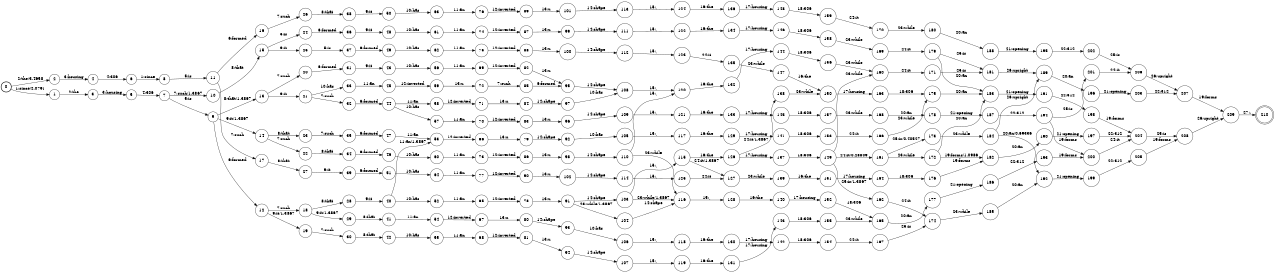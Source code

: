 digraph FST {
rankdir = LR;
size = "8.5,11";
label = "";
center = 1;
orientation = Portrait;
ranksep = "0.4";
nodesep = "0.25";
0 [label = "0", shape = circle, style = bold, fontsize = 14]
	0 -> 1 [label = "1:since/2.0791", fontsize = 14];
	0 -> 2 [label = "2:the/3.4658", fontsize = 14];
1 [label = "1", shape = circle, style = solid, fontsize = 14]
	1 -> 3 [label = "2:the", fontsize = 14];
2 [label = "2", shape = circle, style = solid, fontsize = 14]
	2 -> 4 [label = "3:housing", fontsize = 14];
3 [label = "3", shape = circle, style = solid, fontsize = 14]
	3 -> 5 [label = "3:housing", fontsize = 14];
4 [label = "4", shape = circle, style = solid, fontsize = 14]
	4 -> 6 [label = "4:306", fontsize = 14];
5 [label = "5", shape = circle, style = solid, fontsize = 14]
	5 -> 7 [label = "4:306", fontsize = 14];
6 [label = "6", shape = circle, style = solid, fontsize = 14]
	6 -> 8 [label = "1:since", fontsize = 14];
7 [label = "7", shape = circle, style = solid, fontsize = 14]
	7 -> 9 [label = "5:is", fontsize = 14];
	7 -> 10 [label = "7:such/1.3867", fontsize = 14];
8 [label = "8", shape = circle, style = solid, fontsize = 14]
	8 -> 11 [label = "5:is", fontsize = 14];
9 [label = "9", shape = circle, style = solid, fontsize = 14]
	9 -> 12 [label = "6:formed", fontsize = 14];
	9 -> 13 [label = "8:that/1.3867", fontsize = 14];
	9 -> 14 [label = "9:it/1.3867", fontsize = 14];
10 [label = "10", shape = circle, style = solid, fontsize = 14]
	10 -> 15 [label = "8:that", fontsize = 14];
11 [label = "11", shape = circle, style = solid, fontsize = 14]
	11 -> 16 [label = "6:formed", fontsize = 14];
	11 -> 17 [label = "7:such", fontsize = 14];
12 [label = "12", shape = circle, style = solid, fontsize = 14]
	12 -> 18 [label = "7:such", fontsize = 14];
	12 -> 19 [label = "9:it/1.3867", fontsize = 14];
13 [label = "13", shape = circle, style = solid, fontsize = 14]
	13 -> 20 [label = "7:such", fontsize = 14];
	13 -> 21 [label = "9:it", fontsize = 14];
14 [label = "14", shape = circle, style = solid, fontsize = 14]
	14 -> 22 [label = "7:such", fontsize = 14];
	14 -> 23 [label = "8:that", fontsize = 14];
15 [label = "15", shape = circle, style = solid, fontsize = 14]
	15 -> 24 [label = "5:is", fontsize = 14];
	15 -> 25 [label = "9:it", fontsize = 14];
16 [label = "16", shape = circle, style = solid, fontsize = 14]
	16 -> 26 [label = "7:such", fontsize = 14];
17 [label = "17", shape = circle, style = solid, fontsize = 14]
	17 -> 27 [label = "8:that", fontsize = 14];
18 [label = "18", shape = circle, style = solid, fontsize = 14]
	18 -> 28 [label = "8:that", fontsize = 14];
	18 -> 29 [label = "9:it/1.3867", fontsize = 14];
19 [label = "19", shape = circle, style = solid, fontsize = 14]
	19 -> 30 [label = "7:such", fontsize = 14];
20 [label = "20", shape = circle, style = solid, fontsize = 14]
	20 -> 31 [label = "6:formed", fontsize = 14];
21 [label = "21", shape = circle, style = solid, fontsize = 14]
	21 -> 32 [label = "7:such", fontsize = 14];
	21 -> 33 [label = "10:has", fontsize = 14];
22 [label = "22", shape = circle, style = solid, fontsize = 14]
	22 -> 34 [label = "8:that", fontsize = 14];
23 [label = "23", shape = circle, style = solid, fontsize = 14]
	23 -> 35 [label = "7:such", fontsize = 14];
24 [label = "24", shape = circle, style = solid, fontsize = 14]
	24 -> 36 [label = "6:formed", fontsize = 14];
25 [label = "25", shape = circle, style = solid, fontsize = 14]
	25 -> 37 [label = "5:is", fontsize = 14];
26 [label = "26", shape = circle, style = solid, fontsize = 14]
	26 -> 38 [label = "8:that", fontsize = 14];
27 [label = "27", shape = circle, style = solid, fontsize = 14]
	27 -> 39 [label = "9:it", fontsize = 14];
28 [label = "28", shape = circle, style = solid, fontsize = 14]
	28 -> 40 [label = "9:it", fontsize = 14];
29 [label = "29", shape = circle, style = solid, fontsize = 14]
	29 -> 41 [label = "8:that", fontsize = 14];
30 [label = "30", shape = circle, style = solid, fontsize = 14]
	30 -> 42 [label = "8:that", fontsize = 14];
31 [label = "31", shape = circle, style = solid, fontsize = 14]
	31 -> 43 [label = "9:it", fontsize = 14];
32 [label = "32", shape = circle, style = solid, fontsize = 14]
	32 -> 44 [label = "6:formed", fontsize = 14];
33 [label = "33", shape = circle, style = solid, fontsize = 14]
	33 -> 45 [label = "11:an", fontsize = 14];
34 [label = "34", shape = circle, style = solid, fontsize = 14]
	34 -> 46 [label = "6:formed", fontsize = 14];
35 [label = "35", shape = circle, style = solid, fontsize = 14]
	35 -> 47 [label = "6:formed", fontsize = 14];
36 [label = "36", shape = circle, style = solid, fontsize = 14]
	36 -> 48 [label = "9:it", fontsize = 14];
37 [label = "37", shape = circle, style = solid, fontsize = 14]
	37 -> 49 [label = "6:formed", fontsize = 14];
38 [label = "38", shape = circle, style = solid, fontsize = 14]
	38 -> 50 [label = "9:it", fontsize = 14];
39 [label = "39", shape = circle, style = solid, fontsize = 14]
	39 -> 51 [label = "6:formed", fontsize = 14];
40 [label = "40", shape = circle, style = solid, fontsize = 14]
	40 -> 52 [label = "10:has", fontsize = 14];
	40 -> 53 [label = "11:an/1.3867", fontsize = 14];
41 [label = "41", shape = circle, style = solid, fontsize = 14]
	41 -> 54 [label = "11:an", fontsize = 14];
42 [label = "42", shape = circle, style = solid, fontsize = 14]
	42 -> 55 [label = "10:has", fontsize = 14];
43 [label = "43", shape = circle, style = solid, fontsize = 14]
	43 -> 56 [label = "10:has", fontsize = 14];
44 [label = "44", shape = circle, style = solid, fontsize = 14]
	44 -> 57 [label = "10:has", fontsize = 14];
	44 -> 58 [label = "11:an", fontsize = 14];
45 [label = "45", shape = circle, style = solid, fontsize = 14]
	45 -> 59 [label = "12:inverted", fontsize = 14];
46 [label = "46", shape = circle, style = solid, fontsize = 14]
	46 -> 60 [label = "10:has", fontsize = 14];
47 [label = "47", shape = circle, style = solid, fontsize = 14]
	47 -> 53 [label = "11:an", fontsize = 14];
48 [label = "48", shape = circle, style = solid, fontsize = 14]
	48 -> 61 [label = "10:has", fontsize = 14];
49 [label = "49", shape = circle, style = solid, fontsize = 14]
	49 -> 62 [label = "10:has", fontsize = 14];
50 [label = "50", shape = circle, style = solid, fontsize = 14]
	50 -> 63 [label = "10:has", fontsize = 14];
51 [label = "51", shape = circle, style = solid, fontsize = 14]
	51 -> 64 [label = "10:has", fontsize = 14];
52 [label = "52", shape = circle, style = solid, fontsize = 14]
	52 -> 65 [label = "11:an", fontsize = 14];
53 [label = "53", shape = circle, style = solid, fontsize = 14]
	53 -> 66 [label = "12:inverted", fontsize = 14];
54 [label = "54", shape = circle, style = solid, fontsize = 14]
	54 -> 67 [label = "12:inverted", fontsize = 14];
55 [label = "55", shape = circle, style = solid, fontsize = 14]
	55 -> 68 [label = "11:an", fontsize = 14];
56 [label = "56", shape = circle, style = solid, fontsize = 14]
	56 -> 69 [label = "11:an", fontsize = 14];
57 [label = "57", shape = circle, style = solid, fontsize = 14]
	57 -> 70 [label = "11:an", fontsize = 14];
58 [label = "58", shape = circle, style = solid, fontsize = 14]
	58 -> 71 [label = "12:inverted", fontsize = 14];
59 [label = "59", shape = circle, style = solid, fontsize = 14]
	59 -> 72 [label = "13:u", fontsize = 14];
60 [label = "60", shape = circle, style = solid, fontsize = 14]
	60 -> 73 [label = "11:an", fontsize = 14];
61 [label = "61", shape = circle, style = solid, fontsize = 14]
	61 -> 74 [label = "11:an", fontsize = 14];
62 [label = "62", shape = circle, style = solid, fontsize = 14]
	62 -> 75 [label = "11:an", fontsize = 14];
63 [label = "63", shape = circle, style = solid, fontsize = 14]
	63 -> 76 [label = "11:an", fontsize = 14];
64 [label = "64", shape = circle, style = solid, fontsize = 14]
	64 -> 77 [label = "11:an", fontsize = 14];
65 [label = "65", shape = circle, style = solid, fontsize = 14]
	65 -> 78 [label = "12:inverted", fontsize = 14];
66 [label = "66", shape = circle, style = solid, fontsize = 14]
	66 -> 79 [label = "13:u", fontsize = 14];
67 [label = "67", shape = circle, style = solid, fontsize = 14]
	67 -> 80 [label = "13:u", fontsize = 14];
68 [label = "68", shape = circle, style = solid, fontsize = 14]
	68 -> 81 [label = "12:inverted", fontsize = 14];
69 [label = "69", shape = circle, style = solid, fontsize = 14]
	69 -> 82 [label = "12:inverted", fontsize = 14];
70 [label = "70", shape = circle, style = solid, fontsize = 14]
	70 -> 83 [label = "12:inverted", fontsize = 14];
71 [label = "71", shape = circle, style = solid, fontsize = 14]
	71 -> 84 [label = "13:u", fontsize = 14];
72 [label = "72", shape = circle, style = solid, fontsize = 14]
	72 -> 85 [label = "7:such", fontsize = 14];
73 [label = "73", shape = circle, style = solid, fontsize = 14]
	73 -> 86 [label = "12:inverted", fontsize = 14];
74 [label = "74", shape = circle, style = solid, fontsize = 14]
	74 -> 87 [label = "12:inverted", fontsize = 14];
75 [label = "75", shape = circle, style = solid, fontsize = 14]
	75 -> 88 [label = "12:inverted", fontsize = 14];
76 [label = "76", shape = circle, style = solid, fontsize = 14]
	76 -> 89 [label = "12:inverted", fontsize = 14];
77 [label = "77", shape = circle, style = solid, fontsize = 14]
	77 -> 90 [label = "12:inverted", fontsize = 14];
78 [label = "78", shape = circle, style = solid, fontsize = 14]
	78 -> 91 [label = "13:u", fontsize = 14];
79 [label = "79", shape = circle, style = solid, fontsize = 14]
	79 -> 92 [label = "14:shape", fontsize = 14];
80 [label = "80", shape = circle, style = solid, fontsize = 14]
	80 -> 93 [label = "14:shape", fontsize = 14];
81 [label = "81", shape = circle, style = solid, fontsize = 14]
	81 -> 94 [label = "13:u", fontsize = 14];
82 [label = "82", shape = circle, style = solid, fontsize = 14]
	82 -> 95 [label = "13:u", fontsize = 14];
83 [label = "83", shape = circle, style = solid, fontsize = 14]
	83 -> 96 [label = "13:u", fontsize = 14];
84 [label = "84", shape = circle, style = solid, fontsize = 14]
	84 -> 97 [label = "14:shape", fontsize = 14];
85 [label = "85", shape = circle, style = solid, fontsize = 14]
	85 -> 95 [label = "6:formed", fontsize = 14];
86 [label = "86", shape = circle, style = solid, fontsize = 14]
	86 -> 98 [label = "13:u", fontsize = 14];
87 [label = "87", shape = circle, style = solid, fontsize = 14]
	87 -> 99 [label = "13:u", fontsize = 14];
88 [label = "88", shape = circle, style = solid, fontsize = 14]
	88 -> 100 [label = "13:u", fontsize = 14];
89 [label = "89", shape = circle, style = solid, fontsize = 14]
	89 -> 101 [label = "13:u", fontsize = 14];
90 [label = "90", shape = circle, style = solid, fontsize = 14]
	90 -> 102 [label = "13:u", fontsize = 14];
91 [label = "91", shape = circle, style = solid, fontsize = 14]
	91 -> 103 [label = "14:shape", fontsize = 14];
	91 -> 104 [label = "23:while/1.3867", fontsize = 14];
92 [label = "92", shape = circle, style = solid, fontsize = 14]
	92 -> 105 [label = "10:has", fontsize = 14];
93 [label = "93", shape = circle, style = solid, fontsize = 14]
	93 -> 106 [label = "10:has", fontsize = 14];
94 [label = "94", shape = circle, style = solid, fontsize = 14]
	94 -> 107 [label = "14:shape", fontsize = 14];
95 [label = "95", shape = circle, style = solid, fontsize = 14]
	95 -> 108 [label = "14:shape", fontsize = 14];
96 [label = "96", shape = circle, style = solid, fontsize = 14]
	96 -> 109 [label = "14:shape", fontsize = 14];
97 [label = "97", shape = circle, style = solid, fontsize = 14]
	97 -> 108 [label = "10:has", fontsize = 14];
98 [label = "98", shape = circle, style = solid, fontsize = 14]
	98 -> 110 [label = "14:shape", fontsize = 14];
99 [label = "99", shape = circle, style = solid, fontsize = 14]
	99 -> 111 [label = "14:shape", fontsize = 14];
100 [label = "100", shape = circle, style = solid, fontsize = 14]
	100 -> 112 [label = "14:shape", fontsize = 14];
101 [label = "101", shape = circle, style = solid, fontsize = 14]
	101 -> 113 [label = "14:shape", fontsize = 14];
102 [label = "102", shape = circle, style = solid, fontsize = 14]
	102 -> 114 [label = "14:shape", fontsize = 14];
103 [label = "103", shape = circle, style = solid, fontsize = 14]
	103 -> 115 [label = "15:,", fontsize = 14];
	103 -> 116 [label = "23:while/1.3867", fontsize = 14];
104 [label = "104", shape = circle, style = solid, fontsize = 14]
	104 -> 116 [label = "14:shape", fontsize = 14];
105 [label = "105", shape = circle, style = solid, fontsize = 14]
	105 -> 117 [label = "15:,", fontsize = 14];
106 [label = "106", shape = circle, style = solid, fontsize = 14]
	106 -> 118 [label = "15:,", fontsize = 14];
107 [label = "107", shape = circle, style = solid, fontsize = 14]
	107 -> 119 [label = "15:,", fontsize = 14];
108 [label = "108", shape = circle, style = solid, fontsize = 14]
	108 -> 120 [label = "15:,", fontsize = 14];
109 [label = "109", shape = circle, style = solid, fontsize = 14]
	109 -> 121 [label = "15:,", fontsize = 14];
110 [label = "110", shape = circle, style = solid, fontsize = 14]
	110 -> 120 [label = "15:,", fontsize = 14];
	110 -> 116 [label = "23:while", fontsize = 14];
111 [label = "111", shape = circle, style = solid, fontsize = 14]
	111 -> 122 [label = "15:,", fontsize = 14];
112 [label = "112", shape = circle, style = solid, fontsize = 14]
	112 -> 123 [label = "15:,", fontsize = 14];
113 [label = "113", shape = circle, style = solid, fontsize = 14]
	113 -> 124 [label = "15:,", fontsize = 14];
114 [label = "114", shape = circle, style = solid, fontsize = 14]
	114 -> 125 [label = "15:,", fontsize = 14];
115 [label = "115", shape = circle, style = solid, fontsize = 14]
	115 -> 126 [label = "16:the", fontsize = 14];
	115 -> 127 [label = "24:it/1.3867", fontsize = 14];
116 [label = "116", shape = circle, style = solid, fontsize = 14]
	116 -> 128 [label = "15:,", fontsize = 14];
117 [label = "117", shape = circle, style = solid, fontsize = 14]
	117 -> 129 [label = "16:the", fontsize = 14];
118 [label = "118", shape = circle, style = solid, fontsize = 14]
	118 -> 130 [label = "16:the", fontsize = 14];
119 [label = "119", shape = circle, style = solid, fontsize = 14]
	119 -> 131 [label = "16:the", fontsize = 14];
120 [label = "120", shape = circle, style = solid, fontsize = 14]
	120 -> 132 [label = "16:the", fontsize = 14];
121 [label = "121", shape = circle, style = solid, fontsize = 14]
	121 -> 133 [label = "16:the", fontsize = 14];
122 [label = "122", shape = circle, style = solid, fontsize = 14]
	122 -> 134 [label = "16:the", fontsize = 14];
123 [label = "123", shape = circle, style = solid, fontsize = 14]
	123 -> 135 [label = "24:it", fontsize = 14];
124 [label = "124", shape = circle, style = solid, fontsize = 14]
	124 -> 136 [label = "16:the", fontsize = 14];
125 [label = "125", shape = circle, style = solid, fontsize = 14]
	125 -> 127 [label = "24:it", fontsize = 14];
126 [label = "126", shape = circle, style = solid, fontsize = 14]
	126 -> 137 [label = "17:housing", fontsize = 14];
	126 -> 138 [label = "24:it/1.3867", fontsize = 14];
127 [label = "127", shape = circle, style = solid, fontsize = 14]
	127 -> 139 [label = "23:while", fontsize = 14];
128 [label = "128", shape = circle, style = solid, fontsize = 14]
	128 -> 140 [label = "16:the", fontsize = 14];
129 [label = "129", shape = circle, style = solid, fontsize = 14]
	129 -> 141 [label = "17:housing", fontsize = 14];
130 [label = "130", shape = circle, style = solid, fontsize = 14]
	130 -> 142 [label = "17:housing", fontsize = 14];
131 [label = "131", shape = circle, style = solid, fontsize = 14]
	131 -> 143 [label = "17:housing", fontsize = 14];
132 [label = "132", shape = circle, style = solid, fontsize = 14]
	132 -> 144 [label = "17:housing", fontsize = 14];
133 [label = "133", shape = circle, style = solid, fontsize = 14]
	133 -> 145 [label = "17:housing", fontsize = 14];
134 [label = "134", shape = circle, style = solid, fontsize = 14]
	134 -> 146 [label = "17:housing", fontsize = 14];
135 [label = "135", shape = circle, style = solid, fontsize = 14]
	135 -> 147 [label = "23:while", fontsize = 14];
136 [label = "136", shape = circle, style = solid, fontsize = 14]
	136 -> 148 [label = "17:housing", fontsize = 14];
137 [label = "137", shape = circle, style = solid, fontsize = 14]
	137 -> 149 [label = "18:306", fontsize = 14];
138 [label = "138", shape = circle, style = solid, fontsize = 14]
	138 -> 150 [label = "23:while", fontsize = 14];
139 [label = "139", shape = circle, style = solid, fontsize = 14]
	139 -> 151 [label = "16:the", fontsize = 14];
140 [label = "140", shape = circle, style = solid, fontsize = 14]
	140 -> 152 [label = "17:housing", fontsize = 14];
141 [label = "141", shape = circle, style = solid, fontsize = 14]
	141 -> 153 [label = "18:306", fontsize = 14];
142 [label = "142", shape = circle, style = solid, fontsize = 14]
	142 -> 154 [label = "18:306", fontsize = 14];
143 [label = "143", shape = circle, style = solid, fontsize = 14]
	143 -> 155 [label = "18:306", fontsize = 14];
144 [label = "144", shape = circle, style = solid, fontsize = 14]
	144 -> 156 [label = "18:306", fontsize = 14];
145 [label = "145", shape = circle, style = solid, fontsize = 14]
	145 -> 157 [label = "18:306", fontsize = 14];
146 [label = "146", shape = circle, style = solid, fontsize = 14]
	146 -> 158 [label = "18:306", fontsize = 14];
147 [label = "147", shape = circle, style = solid, fontsize = 14]
	147 -> 150 [label = "16:the", fontsize = 14];
148 [label = "148", shape = circle, style = solid, fontsize = 14]
	148 -> 159 [label = "18:306", fontsize = 14];
149 [label = "149", shape = circle, style = solid, fontsize = 14]
	149 -> 162 [label = "25:is/1.3867", fontsize = 14];
	149 -> 161 [label = "24:it/0.28809", fontsize = 14];
	149 -> 160 [label = "23:while", fontsize = 14];
150 [label = "150", shape = circle, style = solid, fontsize = 14]
	150 -> 163 [label = "17:housing", fontsize = 14];
151 [label = "151", shape = circle, style = solid, fontsize = 14]
	151 -> 164 [label = "17:housing", fontsize = 14];
152 [label = "152", shape = circle, style = solid, fontsize = 14]
	152 -> 165 [label = "18:306", fontsize = 14];
153 [label = "153", shape = circle, style = solid, fontsize = 14]
	153 -> 166 [label = "24:it", fontsize = 14];
154 [label = "154", shape = circle, style = solid, fontsize = 14]
	154 -> 167 [label = "24:it", fontsize = 14];
155 [label = "155", shape = circle, style = solid, fontsize = 14]
	155 -> 165 [label = "23:while", fontsize = 14];
156 [label = "156", shape = circle, style = solid, fontsize = 14]
	156 -> 160 [label = "23:while", fontsize = 14];
157 [label = "157", shape = circle, style = solid, fontsize = 14]
	157 -> 168 [label = "23:while", fontsize = 14];
158 [label = "158", shape = circle, style = solid, fontsize = 14]
	158 -> 169 [label = "23:while", fontsize = 14];
159 [label = "159", shape = circle, style = solid, fontsize = 14]
	159 -> 170 [label = "24:it", fontsize = 14];
160 [label = "160", shape = circle, style = solid, fontsize = 14]
	160 -> 171 [label = "24:it", fontsize = 14];
161 [label = "161", shape = circle, style = solid, fontsize = 14]
	161 -> 173 [label = "25:is/0.40527", fontsize = 14];
	161 -> 172 [label = "23:while", fontsize = 14];
162 [label = "162", shape = circle, style = solid, fontsize = 14]
	162 -> 174 [label = "24:it", fontsize = 14];
163 [label = "163", shape = circle, style = solid, fontsize = 14]
	163 -> 175 [label = "18:306", fontsize = 14];
164 [label = "164", shape = circle, style = solid, fontsize = 14]
	164 -> 176 [label = "18:306", fontsize = 14];
165 [label = "165", shape = circle, style = solid, fontsize = 14]
	165 -> 177 [label = "20:an", fontsize = 14];
166 [label = "166", shape = circle, style = solid, fontsize = 14]
	166 -> 175 [label = "23:while", fontsize = 14];
167 [label = "167", shape = circle, style = solid, fontsize = 14]
	167 -> 174 [label = "25:is", fontsize = 14];
168 [label = "168", shape = circle, style = solid, fontsize = 14]
	168 -> 178 [label = "20:an", fontsize = 14];
169 [label = "169", shape = circle, style = solid, fontsize = 14]
	169 -> 179 [label = "24:it", fontsize = 14];
170 [label = "170", shape = circle, style = solid, fontsize = 14]
	170 -> 180 [label = "23:while", fontsize = 14];
171 [label = "171", shape = circle, style = solid, fontsize = 14]
	171 -> 181 [label = "25:is", fontsize = 14];
172 [label = "172", shape = circle, style = solid, fontsize = 14]
	172 -> 183 [label = "20:an", fontsize = 14];
	172 -> 182 [label = "19:forms/1.0986", fontsize = 14];
173 [label = "173", shape = circle, style = solid, fontsize = 14]
	173 -> 184 [label = "23:while", fontsize = 14];
174 [label = "174", shape = circle, style = solid, fontsize = 14]
	174 -> 185 [label = "23:while", fontsize = 14];
175 [label = "175", shape = circle, style = solid, fontsize = 14]
	175 -> 183 [label = "20:an", fontsize = 14];
176 [label = "176", shape = circle, style = solid, fontsize = 14]
	176 -> 182 [label = "19:forms", fontsize = 14];
177 [label = "177", shape = circle, style = solid, fontsize = 14]
	177 -> 186 [label = "21:opening", fontsize = 14];
178 [label = "178", shape = circle, style = solid, fontsize = 14]
	178 -> 187 [label = "21:opening", fontsize = 14];
179 [label = "179", shape = circle, style = solid, fontsize = 14]
	179 -> 181 [label = "25:is", fontsize = 14];
	179 -> 183 [label = "20:an", fontsize = 14];
180 [label = "180", shape = circle, style = solid, fontsize = 14]
	180 -> 188 [label = "20:an", fontsize = 14];
181 [label = "181", shape = circle, style = solid, fontsize = 14]
	181 -> 189 [label = "26:upright", fontsize = 14];
182 [label = "182", shape = circle, style = solid, fontsize = 14]
	182 -> 190 [label = "20:an", fontsize = 14];
183 [label = "183", shape = circle, style = solid, fontsize = 14]
	183 -> 191 [label = "21:opening", fontsize = 14];
184 [label = "184", shape = circle, style = solid, fontsize = 14]
	184 -> 192 [label = "20:an/0.69336", fontsize = 14];
	184 -> 189 [label = "26:upright", fontsize = 14];
185 [label = "185", shape = circle, style = solid, fontsize = 14]
	185 -> 192 [label = "20:an", fontsize = 14];
186 [label = "186", shape = circle, style = solid, fontsize = 14]
	186 -> 193 [label = "22:312", fontsize = 14];
187 [label = "187", shape = circle, style = solid, fontsize = 14]
	187 -> 194 [label = "22:312", fontsize = 14];
188 [label = "188", shape = circle, style = solid, fontsize = 14]
	188 -> 195 [label = "21:opening", fontsize = 14];
189 [label = "189", shape = circle, style = solid, fontsize = 14]
	189 -> 196 [label = "20:an", fontsize = 14];
190 [label = "190", shape = circle, style = solid, fontsize = 14]
	190 -> 197 [label = "21:opening", fontsize = 14];
191 [label = "191", shape = circle, style = solid, fontsize = 14]
	191 -> 198 [label = "22:312", fontsize = 14];
192 [label = "192", shape = circle, style = solid, fontsize = 14]
	192 -> 199 [label = "21:opening", fontsize = 14];
193 [label = "193", shape = circle, style = solid, fontsize = 14]
	193 -> 200 [label = "19:forms", fontsize = 14];
194 [label = "194", shape = circle, style = solid, fontsize = 14]
	194 -> 201 [label = "25:is", fontsize = 14];
	194 -> 200 [label = "19:forms", fontsize = 14];
195 [label = "195", shape = circle, style = solid, fontsize = 14]
	195 -> 202 [label = "22:312", fontsize = 14];
196 [label = "196", shape = circle, style = solid, fontsize = 14]
	196 -> 203 [label = "21:opening", fontsize = 14];
197 [label = "197", shape = circle, style = solid, fontsize = 14]
	197 -> 204 [label = "22:312", fontsize = 14];
198 [label = "198", shape = circle, style = solid, fontsize = 14]
	198 -> 204 [label = "19:forms", fontsize = 14];
199 [label = "199", shape = circle, style = solid, fontsize = 14]
	199 -> 205 [label = "22:312", fontsize = 14];
200 [label = "200", shape = circle, style = solid, fontsize = 14]
	200 -> 204 [label = "24:it", fontsize = 14];
201 [label = "201", shape = circle, style = solid, fontsize = 14]
	201 -> 206 [label = "24:it", fontsize = 14];
202 [label = "202", shape = circle, style = solid, fontsize = 14]
	202 -> 206 [label = "25:is", fontsize = 14];
203 [label = "203", shape = circle, style = solid, fontsize = 14]
	203 -> 207 [label = "22:312", fontsize = 14];
204 [label = "204", shape = circle, style = solid, fontsize = 14]
	204 -> 208 [label = "25:is", fontsize = 14];
205 [label = "205", shape = circle, style = solid, fontsize = 14]
	205 -> 208 [label = "19:forms", fontsize = 14];
206 [label = "206", shape = circle, style = solid, fontsize = 14]
	206 -> 207 [label = "26:upright", fontsize = 14];
207 [label = "207", shape = circle, style = solid, fontsize = 14]
	207 -> 209 [label = "19:forms", fontsize = 14];
208 [label = "208", shape = circle, style = solid, fontsize = 14]
	208 -> 209 [label = "26:upright", fontsize = 14];
209 [label = "209", shape = circle, style = solid, fontsize = 14]
	209 -> 210 [label = "27:.", fontsize = 14];
210 [label = "210", shape = doublecircle, style = solid, fontsize = 14]
}
